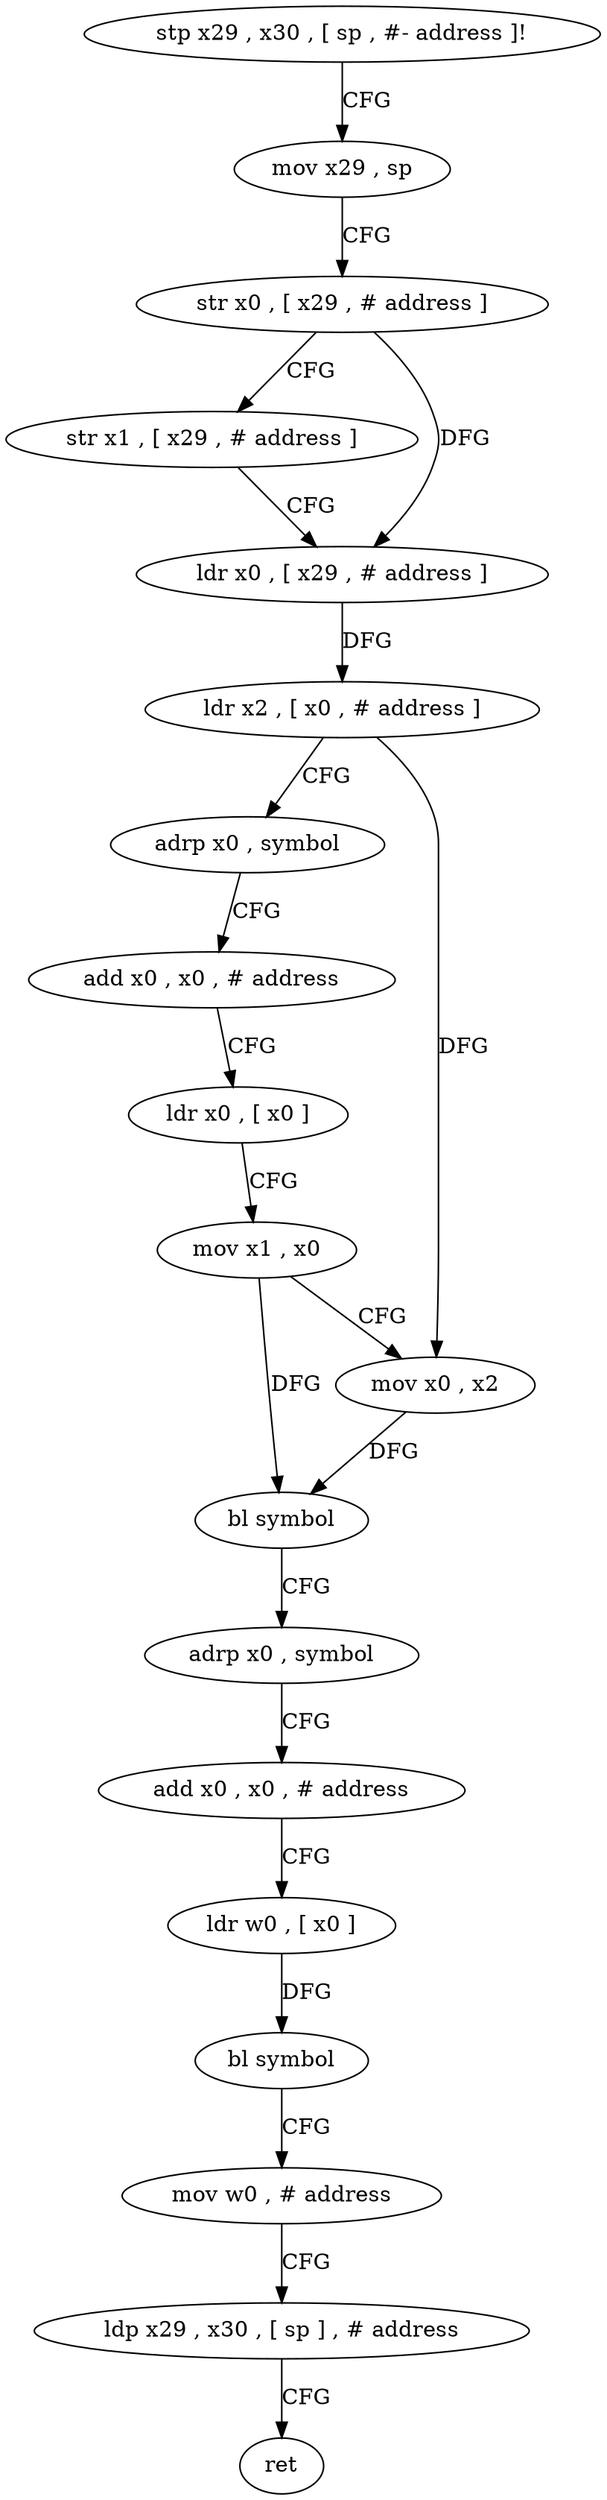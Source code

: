 digraph "func" {
"4206136" [label = "stp x29 , x30 , [ sp , #- address ]!" ]
"4206140" [label = "mov x29 , sp" ]
"4206144" [label = "str x0 , [ x29 , # address ]" ]
"4206148" [label = "str x1 , [ x29 , # address ]" ]
"4206152" [label = "ldr x0 , [ x29 , # address ]" ]
"4206156" [label = "ldr x2 , [ x0 , # address ]" ]
"4206160" [label = "adrp x0 , symbol" ]
"4206164" [label = "add x0 , x0 , # address" ]
"4206168" [label = "ldr x0 , [ x0 ]" ]
"4206172" [label = "mov x1 , x0" ]
"4206176" [label = "mov x0 , x2" ]
"4206180" [label = "bl symbol" ]
"4206184" [label = "adrp x0 , symbol" ]
"4206188" [label = "add x0 , x0 , # address" ]
"4206192" [label = "ldr w0 , [ x0 ]" ]
"4206196" [label = "bl symbol" ]
"4206200" [label = "mov w0 , # address" ]
"4206204" [label = "ldp x29 , x30 , [ sp ] , # address" ]
"4206208" [label = "ret" ]
"4206136" -> "4206140" [ label = "CFG" ]
"4206140" -> "4206144" [ label = "CFG" ]
"4206144" -> "4206148" [ label = "CFG" ]
"4206144" -> "4206152" [ label = "DFG" ]
"4206148" -> "4206152" [ label = "CFG" ]
"4206152" -> "4206156" [ label = "DFG" ]
"4206156" -> "4206160" [ label = "CFG" ]
"4206156" -> "4206176" [ label = "DFG" ]
"4206160" -> "4206164" [ label = "CFG" ]
"4206164" -> "4206168" [ label = "CFG" ]
"4206168" -> "4206172" [ label = "CFG" ]
"4206172" -> "4206176" [ label = "CFG" ]
"4206172" -> "4206180" [ label = "DFG" ]
"4206176" -> "4206180" [ label = "DFG" ]
"4206180" -> "4206184" [ label = "CFG" ]
"4206184" -> "4206188" [ label = "CFG" ]
"4206188" -> "4206192" [ label = "CFG" ]
"4206192" -> "4206196" [ label = "DFG" ]
"4206196" -> "4206200" [ label = "CFG" ]
"4206200" -> "4206204" [ label = "CFG" ]
"4206204" -> "4206208" [ label = "CFG" ]
}
